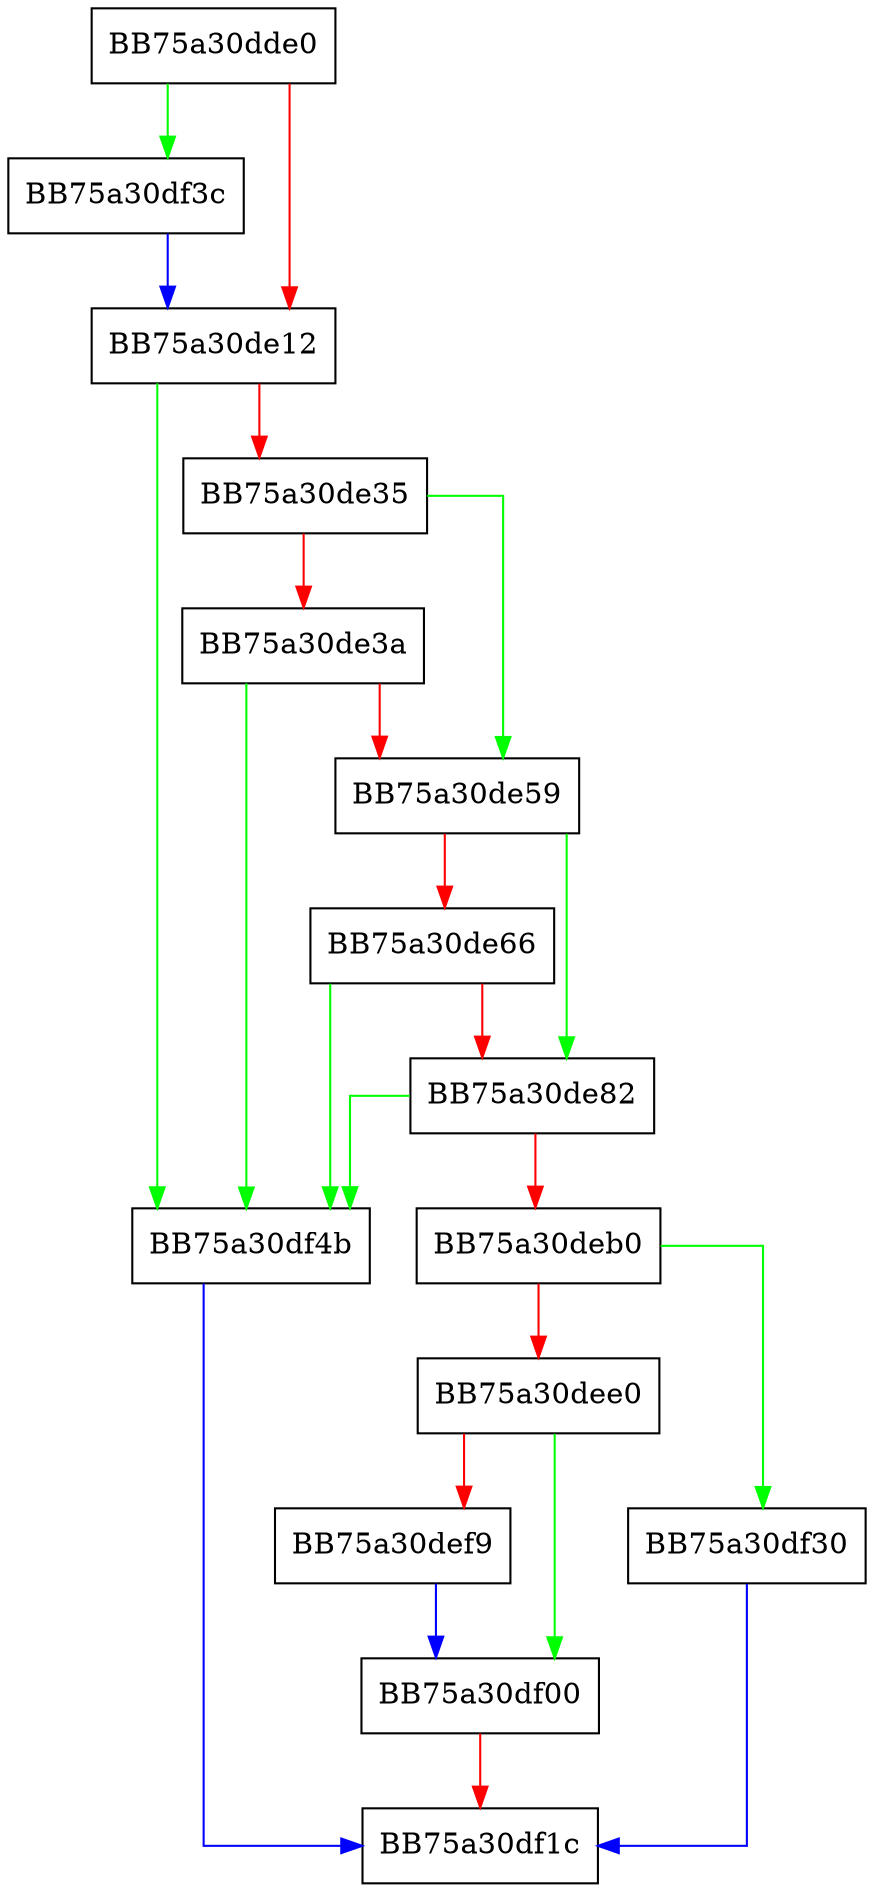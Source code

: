 digraph HashHelper {
  node [shape="box"];
  graph [splines=ortho];
  BB75a30dde0 -> BB75a30df3c [color="green"];
  BB75a30dde0 -> BB75a30de12 [color="red"];
  BB75a30de12 -> BB75a30df4b [color="green"];
  BB75a30de12 -> BB75a30de35 [color="red"];
  BB75a30de35 -> BB75a30de59 [color="green"];
  BB75a30de35 -> BB75a30de3a [color="red"];
  BB75a30de3a -> BB75a30df4b [color="green"];
  BB75a30de3a -> BB75a30de59 [color="red"];
  BB75a30de59 -> BB75a30de82 [color="green"];
  BB75a30de59 -> BB75a30de66 [color="red"];
  BB75a30de66 -> BB75a30df4b [color="green"];
  BB75a30de66 -> BB75a30de82 [color="red"];
  BB75a30de82 -> BB75a30df4b [color="green"];
  BB75a30de82 -> BB75a30deb0 [color="red"];
  BB75a30deb0 -> BB75a30df30 [color="green"];
  BB75a30deb0 -> BB75a30dee0 [color="red"];
  BB75a30dee0 -> BB75a30df00 [color="green"];
  BB75a30dee0 -> BB75a30def9 [color="red"];
  BB75a30def9 -> BB75a30df00 [color="blue"];
  BB75a30df00 -> BB75a30df1c [color="red"];
  BB75a30df30 -> BB75a30df1c [color="blue"];
  BB75a30df3c -> BB75a30de12 [color="blue"];
  BB75a30df4b -> BB75a30df1c [color="blue"];
}